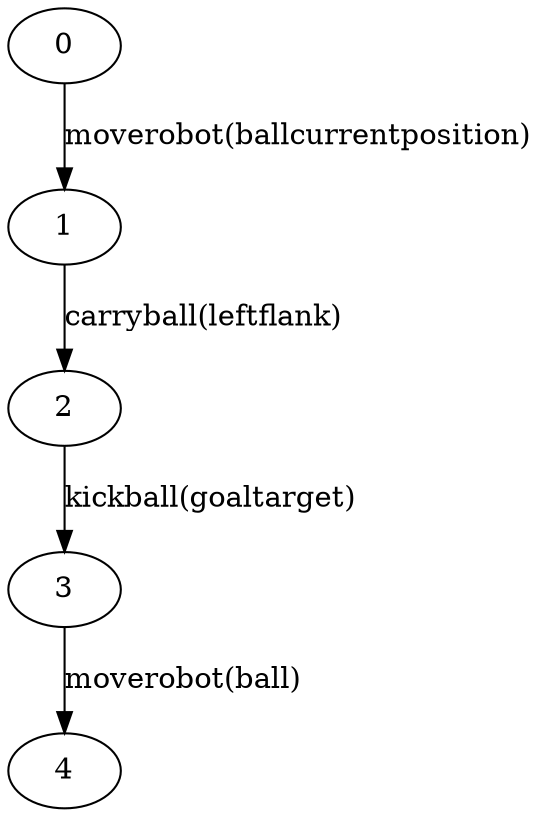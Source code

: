 strict digraph "" {
	0	[color=black];
	1	[color=black];
	0 -> 1	[color=black,
		label="moverobot(ballcurrentposition)"];
	2	[color=black];
	1 -> 2	[color=black,
		label="carryball(leftflank)"];
	3	[color=black];
	2 -> 3	[color=black,
		label="kickball(goaltarget)"];
	4	[color=black];
	3 -> 4	[color=black,
		label="moverobot(ball)"];
}
